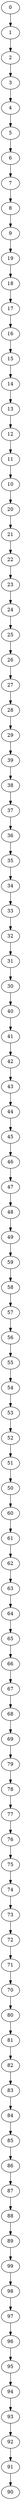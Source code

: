 digraph my_graph {
0;
1;
2;
3;
4;
5;
6;
7;
8;
9;
19;
18;
17;
16;
15;
14;
13;
12;
11;
10;
20;
21;
22;
23;
24;
25;
26;
27;
28;
29;
39;
38;
37;
36;
35;
34;
33;
32;
31;
30;
40;
41;
42;
43;
44;
45;
46;
47;
48;
49;
59;
58;
57;
56;
55;
54;
53;
52;
51;
50;
60;
61;
62;
63;
64;
65;
66;
67;
68;
69;
79;
78;
77;
76;
75;
74;
73;
72;
71;
70;
80;
81;
82;
83;
84;
85;
86;
87;
88;
89;
99;
98;
97;
96;
95;
94;
93;
92;
91;
90;
0->1
1->2
2->3
3->4
4->5
5->6
6->7
7->8
8->9
9->19
19->18
18->17
17->16
16->15
15->14
14->13
13->12
12->11
11->10
10->20
20->21
21->22
22->23
23->24
24->25
25->26
26->27
27->28
28->29
29->39
39->38
38->37
37->36
36->35
35->34
34->33
33->32
32->31
31->30
30->40
40->41
41->42
42->43
43->44
44->45
45->46
46->47
47->48
48->49
49->59
59->58
58->57
57->56
56->55
55->54
54->53
53->52
52->51
51->50
50->60
60->61
61->62
62->63
63->64
64->65
65->66
66->67
67->68
68->69
69->79
79->78
78->77
77->76
76->75
75->74
74->73
73->72
72->71
71->70
70->80
80->81
81->82
82->83
83->84
84->85
85->86
86->87
87->88
88->89
89->99
99->98
98->97
97->96
96->95
95->94
94->93
93->92
92->91
91->90
}